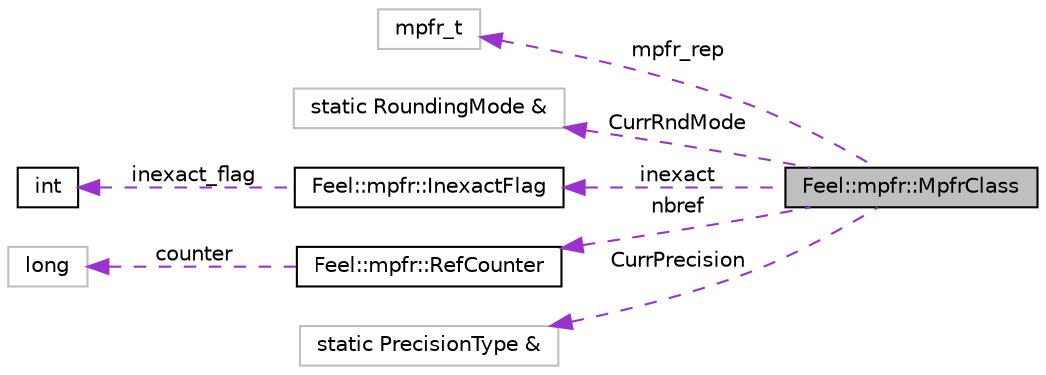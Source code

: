 digraph "Feel::mpfr::MpfrClass"
{
 // LATEX_PDF_SIZE
  edge [fontname="Helvetica",fontsize="10",labelfontname="Helvetica",labelfontsize="10"];
  node [fontname="Helvetica",fontsize="10",shape=record];
  rankdir="LR";
  Node1 [label="Feel::mpfr::MpfrClass",height=0.2,width=0.4,color="black", fillcolor="grey75", style="filled", fontcolor="black",tooltip=" "];
  Node2 -> Node1 [dir="back",color="darkorchid3",fontsize="10",style="dashed",label=" mpfr_rep" ,fontname="Helvetica"];
  Node2 [label="mpfr_t",height=0.2,width=0.4,color="grey75", fillcolor="white", style="filled",tooltip=" "];
  Node3 -> Node1 [dir="back",color="darkorchid3",fontsize="10",style="dashed",label=" CurrRndMode" ,fontname="Helvetica"];
  Node3 [label="static RoundingMode &",height=0.2,width=0.4,color="grey75", fillcolor="white", style="filled",tooltip=" "];
  Node4 -> Node1 [dir="back",color="darkorchid3",fontsize="10",style="dashed",label=" inexact" ,fontname="Helvetica"];
  Node4 [label="Feel::mpfr::InexactFlag",height=0.2,width=0.4,color="black", fillcolor="white", style="filled",URL="$classFeel_1_1mpfr_1_1InexactFlag.html",tooltip=" "];
  Node5 -> Node4 [dir="back",color="darkorchid3",fontsize="10",style="dashed",label=" inexact_flag" ,fontname="Helvetica"];
  Node5 [label="int",height=0.2,width=0.4,color="black", fillcolor="white", style="filled",URL="$classint.html",tooltip=" "];
  Node6 -> Node1 [dir="back",color="darkorchid3",fontsize="10",style="dashed",label=" nbref" ,fontname="Helvetica"];
  Node6 [label="Feel::mpfr::RefCounter",height=0.2,width=0.4,color="black", fillcolor="white", style="filled",URL="$classFeel_1_1mpfr_1_1RefCounter.html",tooltip=" "];
  Node7 -> Node6 [dir="back",color="darkorchid3",fontsize="10",style="dashed",label=" counter" ,fontname="Helvetica"];
  Node7 [label="long",height=0.2,width=0.4,color="grey75", fillcolor="white", style="filled",tooltip=" "];
  Node8 -> Node1 [dir="back",color="darkorchid3",fontsize="10",style="dashed",label=" CurrPrecision" ,fontname="Helvetica"];
  Node8 [label="static PrecisionType &",height=0.2,width=0.4,color="grey75", fillcolor="white", style="filled",tooltip=" "];
}
